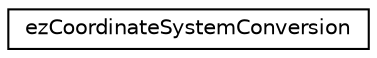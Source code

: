 digraph "Graphical Class Hierarchy"
{
 // LATEX_PDF_SIZE
  edge [fontname="Helvetica",fontsize="10",labelfontname="Helvetica",labelfontsize="10"];
  node [fontname="Helvetica",fontsize="10",shape=record];
  rankdir="LR";
  Node0 [label="ezCoordinateSystemConversion",height=0.2,width=0.4,color="black", fillcolor="white", style="filled",URL="$d5/d0c/classez_coordinate_system_conversion.htm",tooltip="Helper class to convert between two ezCoordinateSystem spaces."];
}
